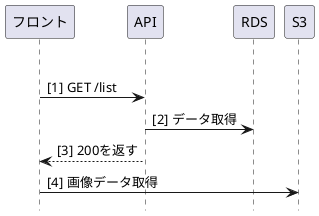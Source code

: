 @startuml getList

autonumber "[0]"
hide footbox

participant "フロント" as front
participant "API" as api
participant "RDS" as RDS
participant "S3" as s3

|||
front -> api : GET /list

api -> RDS : データ取得

front <-- api : 200を返す

front -> s3 : 画像データ取得

@enduml